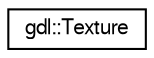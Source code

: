 digraph "Graphical Class Hierarchy"
{
  edge [fontname="FreeSans",fontsize="10",labelfontname="FreeSans",labelfontsize="10"];
  node [fontname="FreeSans",fontsize="10",shape=record];
  rankdir="LR";
  Node1 [label="gdl::Texture",height=0.2,width=0.4,color="black", fillcolor="white", style="filled",URL="$d8/d0b/classgdl_1_1_texture.html"];
}
